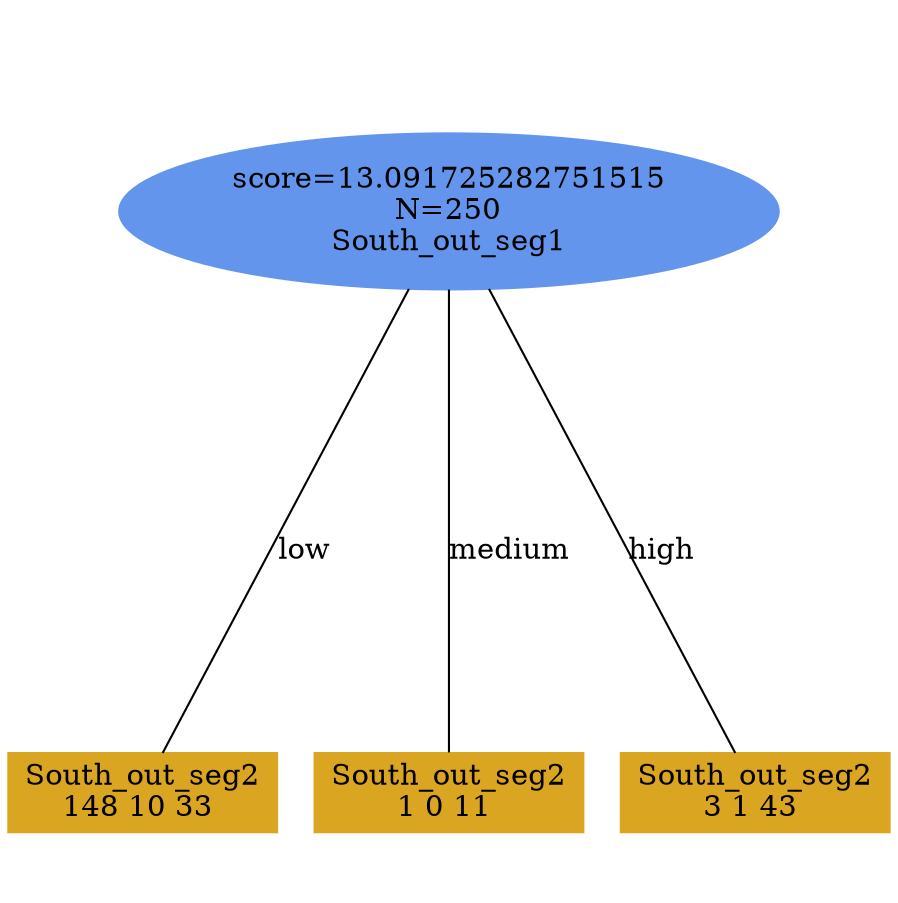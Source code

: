digraph "DD" {
size = "7.5,10"
ratio=1.0;
center = true;
edge [dir = none];
{ rank = same; node [shape=ellipse, style=filled, color=cornflowerblue];"4559" [label="score=13.091725282751515\nN=250\nSouth_out_seg1"];}
{ rank = same; node [shape=box, style=filled, color=goldenrod];"4560" [label="South_out_seg2\n148 10 33 "];}
{ rank = same; node [shape=box, style=filled, color=goldenrod];"4561" [label="South_out_seg2\n1 0 11 "];}
{ rank = same; node [shape=box, style=filled, color=goldenrod];"4562" [label="South_out_seg2\n3 1 43 "];}
"4559" -> "4560" [label = "low"];
"4559" -> "4561" [label = "medium"];
"4559" -> "4562" [label = "high"];

}